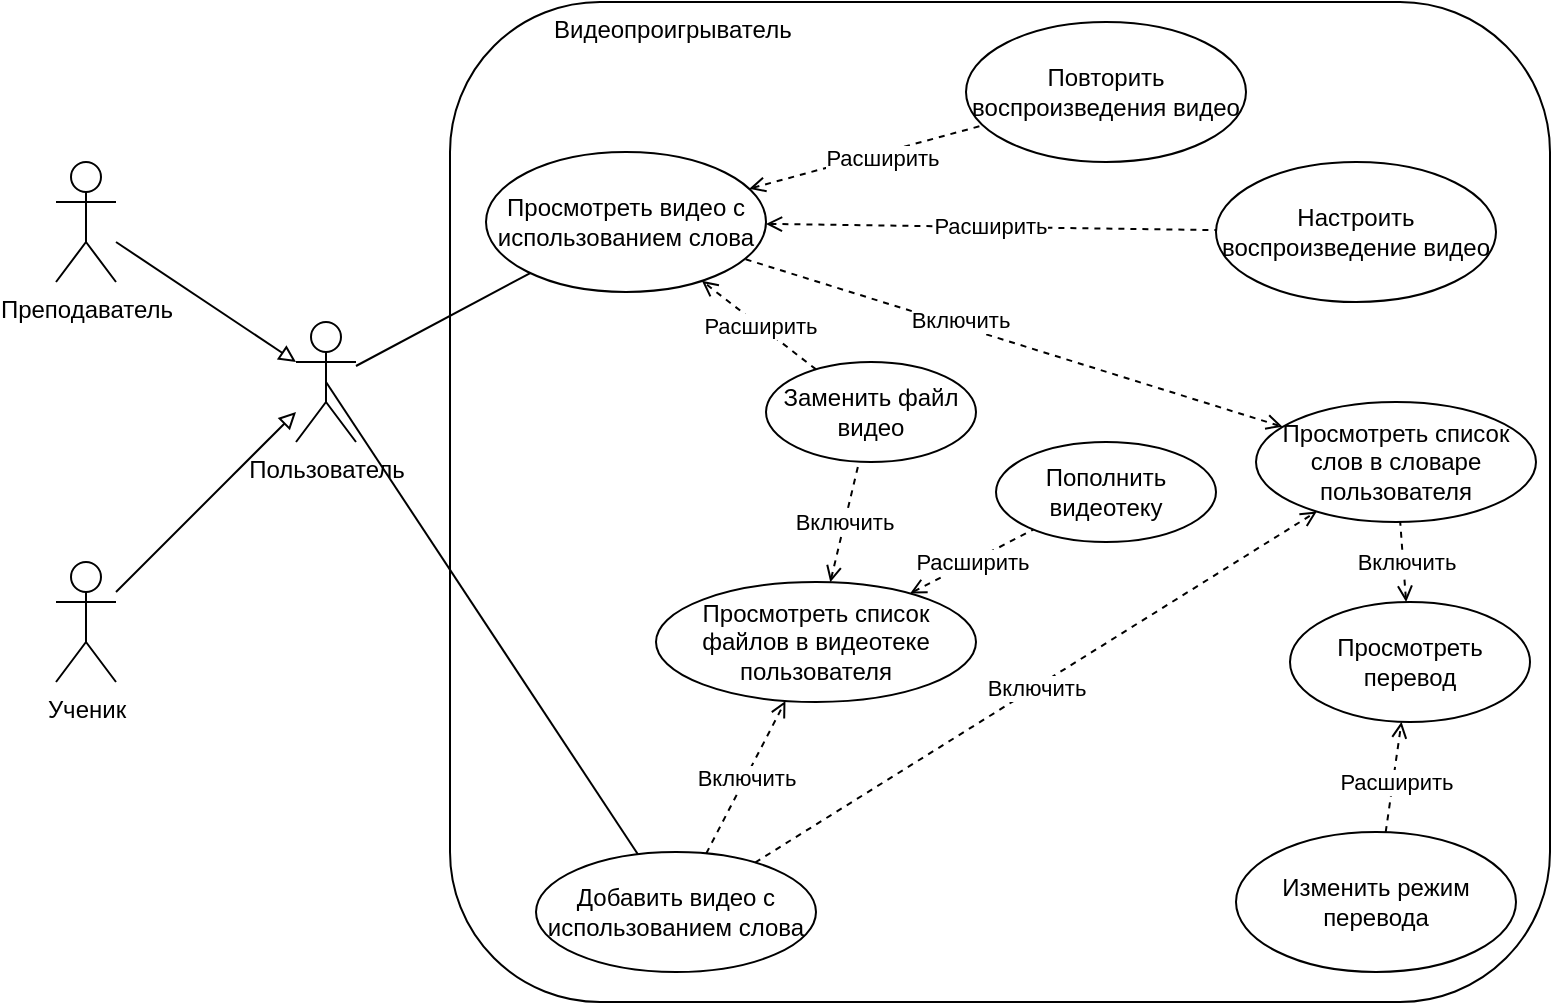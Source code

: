 <mxfile version="21.6.5" type="device">
  <diagram name="Видеопроигрыватель" id="5z8L0RtR1jcxbf6q076h">
    <mxGraphModel dx="1036" dy="606" grid="1" gridSize="10" guides="1" tooltips="1" connect="1" arrows="1" fold="1" page="1" pageScale="1" pageWidth="827" pageHeight="1169" math="0" shadow="0">
      <root>
        <mxCell id="br3q49z-M5znL7k5jWf6-0" />
        <mxCell id="br3q49z-M5znL7k5jWf6-1" parent="br3q49z-M5znL7k5jWf6-0" />
        <mxCell id="br3q49z-M5znL7k5jWf6-2" value="Видеопроигрыватель" style="rounded=1;whiteSpace=wrap;html=1;fillColor=none;verticalAlign=top;align=left;spacingLeft=50;" parent="br3q49z-M5znL7k5jWf6-1" vertex="1">
          <mxGeometry x="277" width="550" height="500" as="geometry" />
        </mxCell>
        <mxCell id="br3q49z-M5znL7k5jWf6-3" value="Пользователь" style="shape=umlActor;verticalLabelPosition=bottom;verticalAlign=top;html=1;outlineConnect=0;" parent="br3q49z-M5znL7k5jWf6-1" vertex="1">
          <mxGeometry x="200" y="160" width="30" height="60" as="geometry" />
        </mxCell>
        <mxCell id="br3q49z-M5znL7k5jWf6-4" value="Добавить видео с использованием слова" style="ellipse;whiteSpace=wrap;html=1;verticalAlign=middle;labelPosition=center;verticalLabelPosition=middle;align=center;" parent="br3q49z-M5znL7k5jWf6-1" vertex="1">
          <mxGeometry x="320" y="425" width="140" height="60" as="geometry" />
        </mxCell>
        <mxCell id="br3q49z-M5znL7k5jWf6-5" value="Преподаватель" style="shape=umlActor;verticalLabelPosition=bottom;verticalAlign=top;html=1;outlineConnect=0;" parent="br3q49z-M5znL7k5jWf6-1" vertex="1">
          <mxGeometry x="80" y="80" width="30" height="60" as="geometry" />
        </mxCell>
        <mxCell id="br3q49z-M5znL7k5jWf6-6" value="Ученик" style="shape=umlActor;verticalLabelPosition=bottom;verticalAlign=top;html=1;outlineConnect=0;" parent="br3q49z-M5znL7k5jWf6-1" vertex="1">
          <mxGeometry x="80" y="280" width="30" height="60" as="geometry" />
        </mxCell>
        <mxCell id="br3q49z-M5znL7k5jWf6-7" value="" style="endArrow=none;html=1;rounded=0;endSize=1;endFill=0;startArrow=block;startFill=0;" parent="br3q49z-M5znL7k5jWf6-1" source="br3q49z-M5znL7k5jWf6-3" target="br3q49z-M5znL7k5jWf6-5" edge="1">
          <mxGeometry width="50" height="50" relative="1" as="geometry">
            <mxPoint x="150" y="180" as="sourcePoint" />
            <mxPoint x="200" y="130" as="targetPoint" />
          </mxGeometry>
        </mxCell>
        <mxCell id="br3q49z-M5znL7k5jWf6-8" value="" style="endArrow=block;html=1;rounded=0;endSize=6;startArrow=none;startFill=0;endFill=0;" parent="br3q49z-M5znL7k5jWf6-1" source="br3q49z-M5znL7k5jWf6-6" target="br3q49z-M5znL7k5jWf6-3" edge="1">
          <mxGeometry width="50" height="50" relative="1" as="geometry">
            <mxPoint x="130" y="310" as="sourcePoint" />
            <mxPoint x="180" y="260" as="targetPoint" />
          </mxGeometry>
        </mxCell>
        <mxCell id="br3q49z-M5znL7k5jWf6-10" value="" style="endArrow=none;html=1;rounded=0;endSize=6;exitX=0.5;exitY=0.5;exitDx=0;exitDy=0;exitPerimeter=0;" parent="br3q49z-M5znL7k5jWf6-1" source="br3q49z-M5znL7k5jWf6-3" target="br3q49z-M5znL7k5jWf6-4" edge="1">
          <mxGeometry width="50" height="50" relative="1" as="geometry">
            <mxPoint x="320" y="170" as="sourcePoint" />
            <mxPoint x="220" y="40" as="targetPoint" />
          </mxGeometry>
        </mxCell>
        <mxCell id="br3q49z-M5znL7k5jWf6-11" value="Просмотреть список слов в словаре пользователя" style="ellipse;whiteSpace=wrap;html=1;verticalAlign=middle;labelPosition=center;verticalLabelPosition=middle;align=center;" parent="br3q49z-M5znL7k5jWf6-1" vertex="1">
          <mxGeometry x="680" y="200" width="140" height="60" as="geometry" />
        </mxCell>
        <mxCell id="br3q49z-M5znL7k5jWf6-12" value="" style="endArrow=none;html=1;rounded=0;endSize=6;" parent="br3q49z-M5znL7k5jWf6-1" source="br3q49z-M5znL7k5jWf6-31" target="br3q49z-M5znL7k5jWf6-3" edge="1">
          <mxGeometry width="50" height="50" relative="1" as="geometry">
            <mxPoint x="330" y="300" as="sourcePoint" />
            <mxPoint x="380" y="250" as="targetPoint" />
          </mxGeometry>
        </mxCell>
        <mxCell id="br3q49z-M5znL7k5jWf6-13" value="Просмотреть перевод" style="ellipse;whiteSpace=wrap;html=1;verticalAlign=middle;labelPosition=center;verticalLabelPosition=middle;align=center;" parent="br3q49z-M5znL7k5jWf6-1" vertex="1">
          <mxGeometry x="697" y="300" width="120" height="60" as="geometry" />
        </mxCell>
        <mxCell id="br3q49z-M5znL7k5jWf6-16" value="" style="endArrow=none;html=1;rounded=0;dashed=1;strokeColor=default;endSize=6;startArrow=open;startFill=0;" parent="br3q49z-M5znL7k5jWf6-1" source="br3q49z-M5znL7k5jWf6-13" target="br3q49z-M5znL7k5jWf6-11" edge="1">
          <mxGeometry width="50" height="50" relative="1" as="geometry">
            <mxPoint x="530" y="200" as="sourcePoint" />
            <mxPoint x="580" y="150" as="targetPoint" />
          </mxGeometry>
        </mxCell>
        <mxCell id="br3q49z-M5znL7k5jWf6-17" value="Включить" style="edgeLabel;html=1;align=center;verticalAlign=middle;resizable=0;points=[];" parent="br3q49z-M5znL7k5jWf6-16" connectable="0" vertex="1">
          <mxGeometry x="-0.383" y="-1" relative="1" as="geometry">
            <mxPoint y="-8" as="offset" />
          </mxGeometry>
        </mxCell>
        <mxCell id="br3q49z-M5znL7k5jWf6-18" value="Изменить режим перевода" style="ellipse;whiteSpace=wrap;html=1;" parent="br3q49z-M5znL7k5jWf6-1" vertex="1">
          <mxGeometry x="670" y="415" width="140" height="70" as="geometry" />
        </mxCell>
        <mxCell id="br3q49z-M5znL7k5jWf6-27" value="" style="endArrow=none;html=1;rounded=0;dashed=1;strokeColor=default;endSize=6;endFill=0;startArrow=open;startFill=0;" parent="br3q49z-M5znL7k5jWf6-1" source="br3q49z-M5znL7k5jWf6-11" target="br3q49z-M5znL7k5jWf6-31" edge="1">
          <mxGeometry width="50" height="50" relative="1" as="geometry">
            <mxPoint x="550" y="130" as="sourcePoint" />
            <mxPoint x="600" y="80" as="targetPoint" />
          </mxGeometry>
        </mxCell>
        <mxCell id="br3q49z-M5znL7k5jWf6-28" value="Включить" style="edgeLabel;html=1;align=center;verticalAlign=middle;resizable=0;points=[];" parent="br3q49z-M5znL7k5jWf6-27" connectable="0" vertex="1">
          <mxGeometry x="0.292" relative="1" as="geometry">
            <mxPoint x="12" y="1" as="offset" />
          </mxGeometry>
        </mxCell>
        <mxCell id="br3q49z-M5znL7k5jWf6-29" value="" style="endArrow=open;dashed=1;html=1;strokeWidth=1;rounded=0;startArrow=none;startFill=0;endFill=0;" parent="br3q49z-M5znL7k5jWf6-1" source="br3q49z-M5znL7k5jWf6-18" target="br3q49z-M5znL7k5jWf6-13" edge="1">
          <mxGeometry width="50" height="50" relative="1" as="geometry">
            <mxPoint x="640" y="290" as="sourcePoint" />
            <mxPoint x="690" y="240" as="targetPoint" />
          </mxGeometry>
        </mxCell>
        <mxCell id="br3q49z-M5znL7k5jWf6-30" value="Расширить" style="edgeLabel;html=1;align=center;verticalAlign=middle;resizable=0;points=[];" parent="br3q49z-M5znL7k5jWf6-29" vertex="1" connectable="0">
          <mxGeometry x="-0.396" y="-2" relative="1" as="geometry">
            <mxPoint x="1" y="-9" as="offset" />
          </mxGeometry>
        </mxCell>
        <mxCell id="br3q49z-M5znL7k5jWf6-31" value="Просмотреть видео с использованием слова" style="ellipse;whiteSpace=wrap;html=1;" parent="br3q49z-M5znL7k5jWf6-1" vertex="1">
          <mxGeometry x="295" y="75" width="140" height="70" as="geometry" />
        </mxCell>
        <mxCell id="m7j0P17X5Wv6eZk0zBGk-0" value="Повторить воспроизведения видео" style="ellipse;whiteSpace=wrap;html=1;" parent="br3q49z-M5znL7k5jWf6-1" vertex="1">
          <mxGeometry x="535" y="10" width="140" height="70" as="geometry" />
        </mxCell>
        <mxCell id="m7j0P17X5Wv6eZk0zBGk-1" value="" style="endArrow=none;dashed=1;html=1;rounded=0;strokeWidth=1;startArrow=open;startFill=0;" parent="br3q49z-M5znL7k5jWf6-1" source="br3q49z-M5znL7k5jWf6-31" target="m7j0P17X5Wv6eZk0zBGk-0" edge="1">
          <mxGeometry width="50" height="50" relative="1" as="geometry">
            <mxPoint x="520" y="270" as="sourcePoint" />
            <mxPoint x="570" y="220" as="targetPoint" />
          </mxGeometry>
        </mxCell>
        <mxCell id="m7j0P17X5Wv6eZk0zBGk-2" value="Расширить" style="edgeLabel;html=1;align=center;verticalAlign=middle;resizable=0;points=[];" parent="m7j0P17X5Wv6eZk0zBGk-1" connectable="0" vertex="1">
          <mxGeometry x="0.112" y="-2" relative="1" as="geometry">
            <mxPoint as="offset" />
          </mxGeometry>
        </mxCell>
        <mxCell id="m7j0P17X5Wv6eZk0zBGk-3" value="Включить" style="endArrow=open;dashed=1;html=1;rounded=0;strokeWidth=1;startArrow=none;startFill=0;endFill=0;" parent="br3q49z-M5znL7k5jWf6-1" source="br3q49z-M5znL7k5jWf6-4" target="br3q49z-M5znL7k5jWf6-11" edge="1">
          <mxGeometry width="50" height="50" relative="1" as="geometry">
            <mxPoint x="480" y="390" as="sourcePoint" />
            <mxPoint x="530" y="340" as="targetPoint" />
          </mxGeometry>
        </mxCell>
        <mxCell id="m7j0P17X5Wv6eZk0zBGk-4" value="Просмотреть список файлов в видеотеке пользователя" style="ellipse;whiteSpace=wrap;html=1;verticalAlign=middle;labelPosition=center;verticalLabelPosition=middle;align=center;" parent="br3q49z-M5znL7k5jWf6-1" vertex="1">
          <mxGeometry x="380" y="290" width="160" height="60" as="geometry" />
        </mxCell>
        <mxCell id="m7j0P17X5Wv6eZk0zBGk-5" value="Включить" style="endArrow=open;dashed=1;html=1;rounded=0;strokeWidth=1;endFill=0;" parent="br3q49z-M5znL7k5jWf6-1" source="br3q49z-M5znL7k5jWf6-4" target="m7j0P17X5Wv6eZk0zBGk-4" edge="1">
          <mxGeometry width="50" height="50" relative="1" as="geometry">
            <mxPoint x="310" y="420" as="sourcePoint" />
            <mxPoint x="360" y="370" as="targetPoint" />
          </mxGeometry>
        </mxCell>
        <mxCell id="m7j0P17X5Wv6eZk0zBGk-6" value="Пополнить видеотеку" style="ellipse;whiteSpace=wrap;html=1;verticalAlign=middle;labelPosition=center;verticalLabelPosition=middle;align=center;" parent="br3q49z-M5znL7k5jWf6-1" vertex="1">
          <mxGeometry x="550" y="220" width="110" height="50" as="geometry" />
        </mxCell>
        <mxCell id="m7j0P17X5Wv6eZk0zBGk-7" value="Расширить" style="endArrow=none;dashed=1;html=1;rounded=0;strokeWidth=1;endFill=0;startArrow=open;startFill=0;" parent="br3q49z-M5znL7k5jWf6-1" source="m7j0P17X5Wv6eZk0zBGk-4" target="m7j0P17X5Wv6eZk0zBGk-6" edge="1">
          <mxGeometry width="50" height="50" relative="1" as="geometry">
            <mxPoint x="500" y="460" as="sourcePoint" />
            <mxPoint x="550" y="410" as="targetPoint" />
          </mxGeometry>
        </mxCell>
        <mxCell id="m7j0P17X5Wv6eZk0zBGk-8" value="Настроить воспроизведение видео" style="ellipse;whiteSpace=wrap;html=1;" parent="br3q49z-M5znL7k5jWf6-1" vertex="1">
          <mxGeometry x="660" y="80" width="140" height="70" as="geometry" />
        </mxCell>
        <mxCell id="m7j0P17X5Wv6eZk0zBGk-9" value="Заменить файл видео" style="ellipse;whiteSpace=wrap;html=1;" parent="br3q49z-M5znL7k5jWf6-1" vertex="1">
          <mxGeometry x="435" y="180" width="105" height="50" as="geometry" />
        </mxCell>
        <mxCell id="m7j0P17X5Wv6eZk0zBGk-10" value="Расширить" style="endArrow=open;dashed=1;html=1;rounded=0;strokeWidth=1;startArrow=none;startFill=0;endFill=0;" parent="br3q49z-M5znL7k5jWf6-1" source="m7j0P17X5Wv6eZk0zBGk-9" target="br3q49z-M5znL7k5jWf6-31" edge="1">
          <mxGeometry width="50" height="50" relative="1" as="geometry">
            <mxPoint x="360" y="260" as="sourcePoint" />
            <mxPoint x="410" y="210" as="targetPoint" />
          </mxGeometry>
        </mxCell>
        <mxCell id="m7j0P17X5Wv6eZk0zBGk-11" value="Включить" style="endArrow=none;dashed=1;html=1;rounded=0;strokeWidth=1;startArrow=open;startFill=0;" parent="br3q49z-M5znL7k5jWf6-1" source="m7j0P17X5Wv6eZk0zBGk-4" target="m7j0P17X5Wv6eZk0zBGk-9" edge="1">
          <mxGeometry width="50" height="50" relative="1" as="geometry">
            <mxPoint x="380" y="320" as="sourcePoint" />
            <mxPoint x="430" y="270" as="targetPoint" />
          </mxGeometry>
        </mxCell>
        <mxCell id="m7j0P17X5Wv6eZk0zBGk-12" value="Расширить" style="endArrow=none;dashed=1;html=1;rounded=0;strokeWidth=1;startArrow=open;startFill=0;" parent="br3q49z-M5znL7k5jWf6-1" source="br3q49z-M5znL7k5jWf6-31" target="m7j0P17X5Wv6eZk0zBGk-8" edge="1">
          <mxGeometry width="50" height="50" relative="1" as="geometry">
            <mxPoint x="570" y="160" as="sourcePoint" />
            <mxPoint x="620" y="110" as="targetPoint" />
          </mxGeometry>
        </mxCell>
      </root>
    </mxGraphModel>
  </diagram>
</mxfile>
